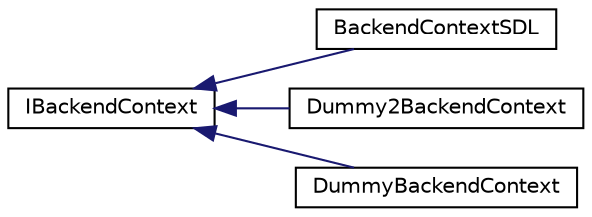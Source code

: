 digraph "Graphical Class Hierarchy"
{
 // LATEX_PDF_SIZE
  edge [fontname="Helvetica",fontsize="10",labelfontname="Helvetica",labelfontsize="10"];
  node [fontname="Helvetica",fontsize="10",shape=record];
  rankdir="LR";
  Node0 [label="IBackendContext",height=0.2,width=0.4,color="black", fillcolor="white", style="filled",URL="$struct_i_backend_context.html",tooltip=" "];
  Node0 -> Node1 [dir="back",color="midnightblue",fontsize="10",style="solid",fontname="Helvetica"];
  Node1 [label="BackendContextSDL",height=0.2,width=0.4,color="black", fillcolor="white", style="filled",URL="$struct_backend_context_s_d_l.html",tooltip=" "];
  Node0 -> Node2 [dir="back",color="midnightblue",fontsize="10",style="solid",fontname="Helvetica"];
  Node2 [label="Dummy2BackendContext",height=0.2,width=0.4,color="black", fillcolor="white", style="filled",URL="$struct_dummy2_backend_context.html",tooltip=" "];
  Node0 -> Node3 [dir="back",color="midnightblue",fontsize="10",style="solid",fontname="Helvetica"];
  Node3 [label="DummyBackendContext",height=0.2,width=0.4,color="black", fillcolor="white", style="filled",URL="$struct_dummy_backend_context.html",tooltip=" "];
}
